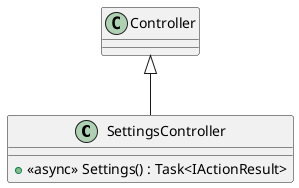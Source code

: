 @startuml
class SettingsController {
    + <<async>> Settings() : Task<IActionResult>
}
Controller <|-- SettingsController
@enduml
